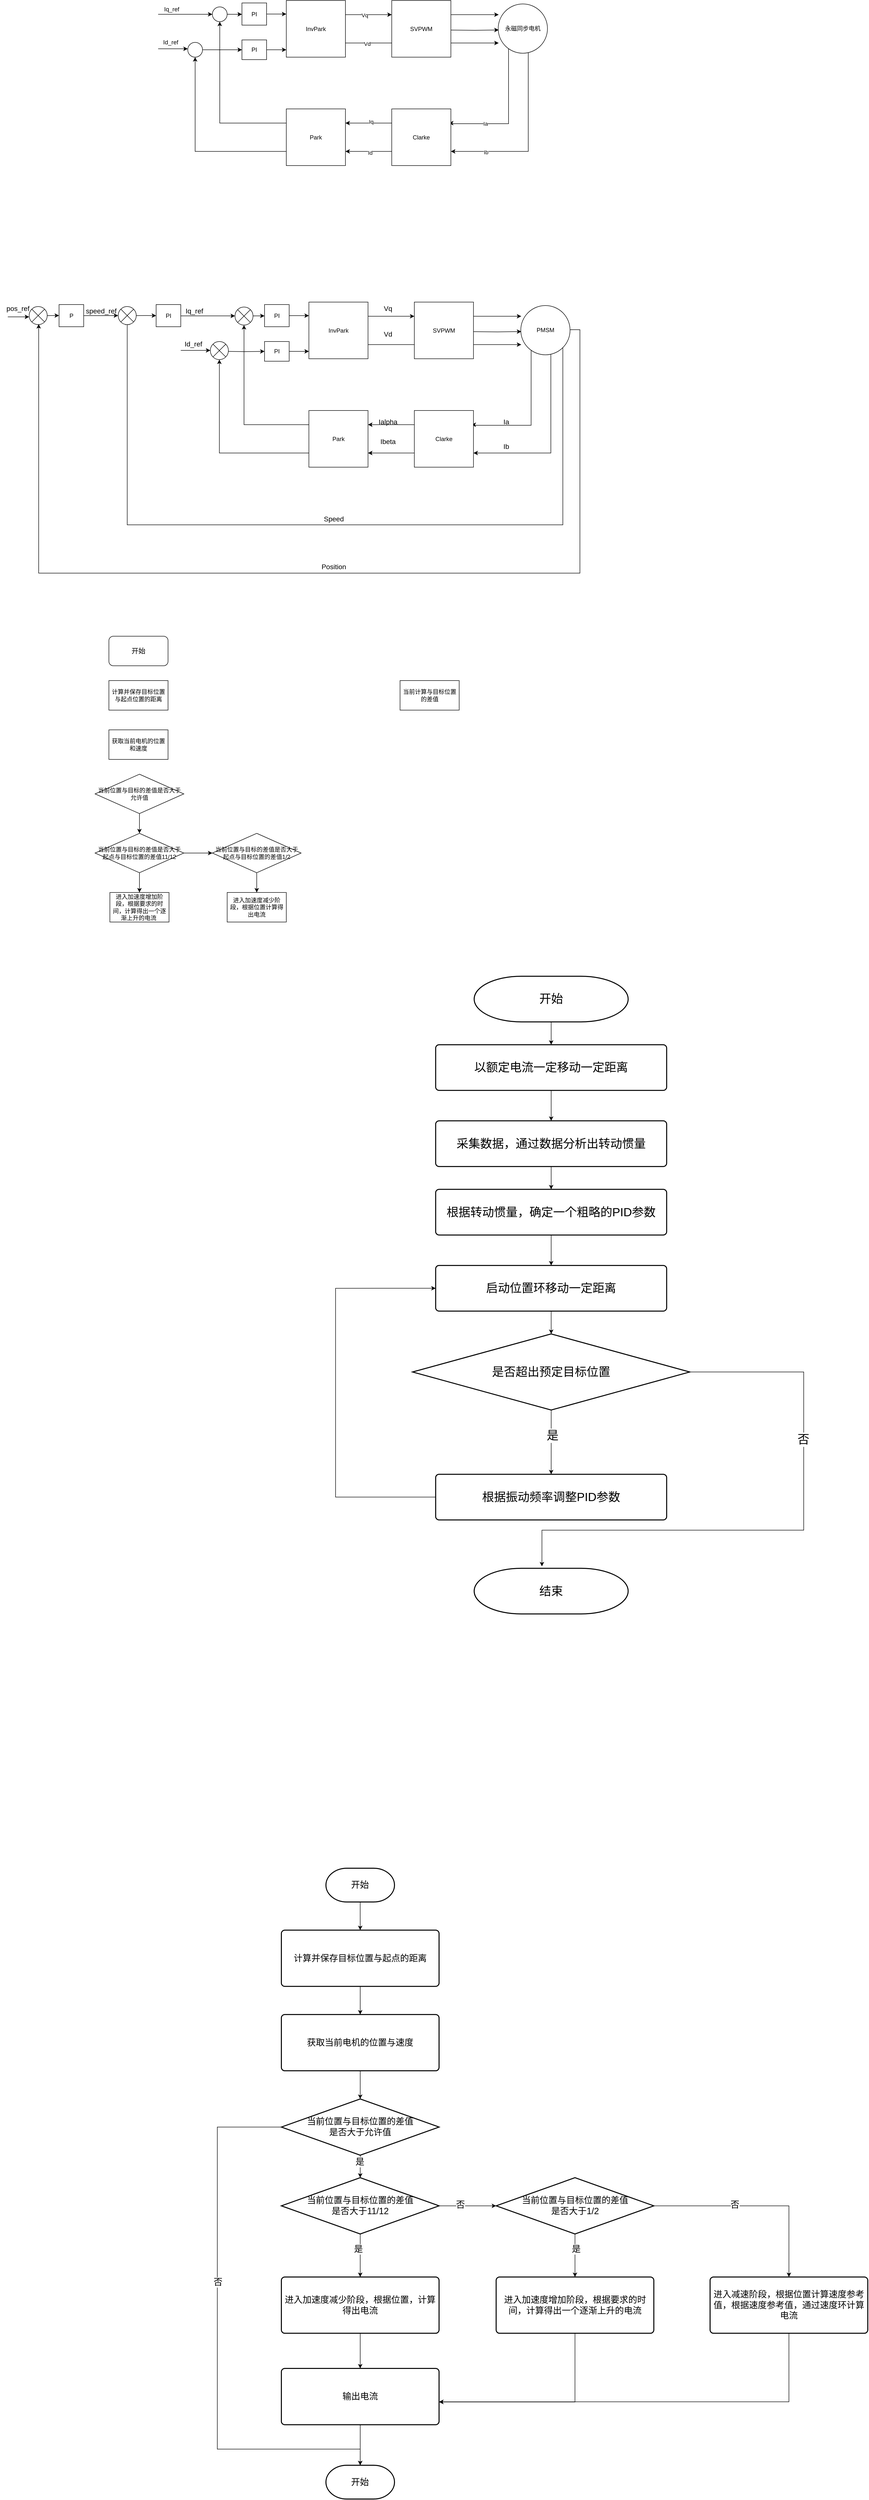 <mxfile version="24.9.1" pages="2">
  <diagram name="第 1 页" id="WdVF3u0vDcm4bt9vMd2t">
    <mxGraphModel dx="2088" dy="845" grid="1" gridSize="10" guides="1" tooltips="1" connect="1" arrows="1" fold="1" page="1" pageScale="1" pageWidth="827" pageHeight="1169" background="none" math="0" shadow="0">
      <root>
        <mxCell id="0" />
        <mxCell id="1" parent="0" />
        <mxCell id="VOfUWi2VCmEYPDbz4nwJ-22" value="" style="edgeStyle=orthogonalEdgeStyle;rounded=0;orthogonalLoop=1;jettySize=auto;html=1;" parent="1" source="VOfUWi2VCmEYPDbz4nwJ-1" target="VOfUWi2VCmEYPDbz4nwJ-5" edge="1">
          <mxGeometry relative="1" as="geometry">
            <Array as="points">
              <mxPoint x="300" y="238" />
              <mxPoint x="300" y="238" />
            </Array>
          </mxGeometry>
        </mxCell>
        <mxCell id="VOfUWi2VCmEYPDbz4nwJ-1" value="PI" style="rounded=0;whiteSpace=wrap;html=1;" parent="1" vertex="1">
          <mxGeometry x="210" y="215" width="50" height="45" as="geometry" />
        </mxCell>
        <mxCell id="VOfUWi2VCmEYPDbz4nwJ-15" style="edgeStyle=orthogonalEdgeStyle;rounded=0;orthogonalLoop=1;jettySize=auto;html=1;exitX=1;exitY=0.5;exitDx=0;exitDy=0;entryX=0;entryY=0.5;entryDx=0;entryDy=0;" parent="1" source="VOfUWi2VCmEYPDbz4nwJ-2" target="VOfUWi2VCmEYPDbz4nwJ-1" edge="1">
          <mxGeometry relative="1" as="geometry" />
        </mxCell>
        <mxCell id="VOfUWi2VCmEYPDbz4nwJ-2" value="" style="ellipse;whiteSpace=wrap;html=1;aspect=fixed;" parent="1" vertex="1">
          <mxGeometry x="150" y="223" width="30" height="30" as="geometry" />
        </mxCell>
        <mxCell id="VOfUWi2VCmEYPDbz4nwJ-23" value="" style="edgeStyle=orthogonalEdgeStyle;rounded=0;orthogonalLoop=1;jettySize=auto;html=1;" parent="1" source="VOfUWi2VCmEYPDbz4nwJ-3" target="VOfUWi2VCmEYPDbz4nwJ-5" edge="1">
          <mxGeometry relative="1" as="geometry">
            <Array as="points">
              <mxPoint x="300" y="310" />
              <mxPoint x="300" y="310" />
            </Array>
          </mxGeometry>
        </mxCell>
        <mxCell id="VOfUWi2VCmEYPDbz4nwJ-3" value="PI" style="rounded=0;whiteSpace=wrap;html=1;" parent="1" vertex="1">
          <mxGeometry x="210" y="290" width="50" height="40" as="geometry" />
        </mxCell>
        <mxCell id="VOfUWi2VCmEYPDbz4nwJ-16" style="edgeStyle=orthogonalEdgeStyle;rounded=0;orthogonalLoop=1;jettySize=auto;html=1;exitX=1;exitY=0.5;exitDx=0;exitDy=0;entryX=0;entryY=0.5;entryDx=0;entryDy=0;" parent="1" source="VOfUWi2VCmEYPDbz4nwJ-4" target="VOfUWi2VCmEYPDbz4nwJ-3" edge="1">
          <mxGeometry relative="1" as="geometry" />
        </mxCell>
        <mxCell id="VOfUWi2VCmEYPDbz4nwJ-4" value="" style="ellipse;whiteSpace=wrap;html=1;aspect=fixed;" parent="1" vertex="1">
          <mxGeometry x="100" y="295" width="30" height="30" as="geometry" />
        </mxCell>
        <mxCell id="VOfUWi2VCmEYPDbz4nwJ-25" style="edgeStyle=orthogonalEdgeStyle;rounded=0;orthogonalLoop=1;jettySize=auto;html=1;exitX=1;exitY=0.75;exitDx=0;exitDy=0;entryX=0;entryY=0.75;entryDx=0;entryDy=0;" parent="1" source="VOfUWi2VCmEYPDbz4nwJ-5" target="VOfUWi2VCmEYPDbz4nwJ-8" edge="1">
          <mxGeometry relative="1" as="geometry">
            <Array as="points">
              <mxPoint x="530" y="296" />
            </Array>
          </mxGeometry>
        </mxCell>
        <mxCell id="VOfUWi2VCmEYPDbz4nwJ-59" value="Vd" style="edgeLabel;html=1;align=center;verticalAlign=middle;resizable=0;points=[];" parent="VOfUWi2VCmEYPDbz4nwJ-25" vertex="1" connectable="0">
          <mxGeometry x="-0.302" y="-1" relative="1" as="geometry">
            <mxPoint as="offset" />
          </mxGeometry>
        </mxCell>
        <mxCell id="VOfUWi2VCmEYPDbz4nwJ-26" style="edgeStyle=orthogonalEdgeStyle;rounded=0;orthogonalLoop=1;jettySize=auto;html=1;exitX=1;exitY=0.25;exitDx=0;exitDy=0;entryX=0;entryY=0.25;entryDx=0;entryDy=0;" parent="1" source="VOfUWi2VCmEYPDbz4nwJ-5" target="VOfUWi2VCmEYPDbz4nwJ-8" edge="1">
          <mxGeometry relative="1" as="geometry">
            <Array as="points">
              <mxPoint x="500" y="239" />
              <mxPoint x="500" y="239" />
            </Array>
          </mxGeometry>
        </mxCell>
        <mxCell id="VOfUWi2VCmEYPDbz4nwJ-58" value="Vq" style="edgeLabel;html=1;align=center;verticalAlign=middle;resizable=0;points=[];" parent="VOfUWi2VCmEYPDbz4nwJ-26" vertex="1" connectable="0">
          <mxGeometry x="-0.17" y="-1" relative="1" as="geometry">
            <mxPoint as="offset" />
          </mxGeometry>
        </mxCell>
        <mxCell id="VOfUWi2VCmEYPDbz4nwJ-5" value="InvPark" style="rounded=0;whiteSpace=wrap;html=1;" parent="1" vertex="1">
          <mxGeometry x="300" y="210" width="120" height="115" as="geometry" />
        </mxCell>
        <mxCell id="VOfUWi2VCmEYPDbz4nwJ-28" style="edgeStyle=orthogonalEdgeStyle;rounded=0;orthogonalLoop=1;jettySize=auto;html=1;exitX=1;exitY=0.75;exitDx=0;exitDy=0;entryX=0;entryY=0.75;entryDx=0;entryDy=0;" parent="1" source="VOfUWi2VCmEYPDbz4nwJ-8" edge="1">
          <mxGeometry relative="1" as="geometry">
            <mxPoint x="731" y="296.25" as="targetPoint" />
          </mxGeometry>
        </mxCell>
        <mxCell id="VOfUWi2VCmEYPDbz4nwJ-29" style="edgeStyle=orthogonalEdgeStyle;rounded=0;orthogonalLoop=1;jettySize=auto;html=1;exitX=1;exitY=0.25;exitDx=0;exitDy=0;entryX=0;entryY=0.25;entryDx=0;entryDy=0;" parent="1" edge="1">
          <mxGeometry relative="1" as="geometry">
            <mxPoint x="634" y="238.75" as="sourcePoint" />
            <mxPoint x="731" y="238.75" as="targetPoint" />
          </mxGeometry>
        </mxCell>
        <mxCell id="VOfUWi2VCmEYPDbz4nwJ-8" value="SVPWM" style="rounded=0;whiteSpace=wrap;html=1;" parent="1" vertex="1">
          <mxGeometry x="514" y="210" width="120" height="115" as="geometry" />
        </mxCell>
        <mxCell id="VOfUWi2VCmEYPDbz4nwJ-30" style="edgeStyle=orthogonalEdgeStyle;rounded=0;orthogonalLoop=1;jettySize=auto;html=1;exitX=0.25;exitY=0.875;exitDx=0;exitDy=0;entryX=0.967;entryY=0.25;entryDx=0;entryDy=0;exitPerimeter=0;entryPerimeter=0;" parent="1" target="VOfUWi2VCmEYPDbz4nwJ-10" edge="1">
          <mxGeometry relative="1" as="geometry">
            <mxPoint x="751" y="300" as="sourcePoint" />
            <mxPoint x="635" y="458.75" as="targetPoint" />
            <Array as="points">
              <mxPoint x="751" y="460" />
              <mxPoint x="636" y="460" />
              <mxPoint x="636" y="459" />
            </Array>
          </mxGeometry>
        </mxCell>
        <mxCell id="VOfUWi2VCmEYPDbz4nwJ-54" value="Ia" style="edgeLabel;html=1;align=center;verticalAlign=middle;resizable=0;points=[];" parent="VOfUWi2VCmEYPDbz4nwJ-30" vertex="1" connectable="0">
          <mxGeometry x="0.471" relative="1" as="geometry">
            <mxPoint as="offset" />
          </mxGeometry>
        </mxCell>
        <mxCell id="VOfUWi2VCmEYPDbz4nwJ-31" style="edgeStyle=orthogonalEdgeStyle;rounded=0;orthogonalLoop=1;jettySize=auto;html=1;exitX=0.595;exitY=0.98;exitDx=0;exitDy=0;entryX=1;entryY=0.75;entryDx=0;entryDy=0;exitPerimeter=0;" parent="1" source="VOfUWi2VCmEYPDbz4nwJ-12" target="VOfUWi2VCmEYPDbz4nwJ-10" edge="1">
          <mxGeometry relative="1" as="geometry">
            <mxPoint x="791" y="325" as="sourcePoint" />
            <Array as="points">
              <mxPoint x="791" y="315" />
              <mxPoint x="791" y="516" />
            </Array>
          </mxGeometry>
        </mxCell>
        <mxCell id="VOfUWi2VCmEYPDbz4nwJ-55" value="Ib" style="edgeLabel;html=1;align=center;verticalAlign=middle;resizable=0;points=[];" parent="VOfUWi2VCmEYPDbz4nwJ-31" vertex="1" connectable="0">
          <mxGeometry x="0.61" y="1" relative="1" as="geometry">
            <mxPoint as="offset" />
          </mxGeometry>
        </mxCell>
        <mxCell id="VOfUWi2VCmEYPDbz4nwJ-36" style="edgeStyle=orthogonalEdgeStyle;rounded=0;orthogonalLoop=1;jettySize=auto;html=1;exitX=0;exitY=0.25;exitDx=0;exitDy=0;entryX=1;entryY=0.25;entryDx=0;entryDy=0;" parent="1" source="VOfUWi2VCmEYPDbz4nwJ-10" target="VOfUWi2VCmEYPDbz4nwJ-11" edge="1">
          <mxGeometry relative="1" as="geometry" />
        </mxCell>
        <mxCell id="VOfUWi2VCmEYPDbz4nwJ-56" value="Iq" style="edgeLabel;html=1;align=center;verticalAlign=middle;resizable=0;points=[];" parent="VOfUWi2VCmEYPDbz4nwJ-36" vertex="1" connectable="0">
          <mxGeometry x="-0.106" y="-3" relative="1" as="geometry">
            <mxPoint as="offset" />
          </mxGeometry>
        </mxCell>
        <mxCell id="VOfUWi2VCmEYPDbz4nwJ-37" style="edgeStyle=orthogonalEdgeStyle;rounded=0;orthogonalLoop=1;jettySize=auto;html=1;exitX=0;exitY=0.75;exitDx=0;exitDy=0;entryX=1;entryY=0.75;entryDx=0;entryDy=0;" parent="1" source="VOfUWi2VCmEYPDbz4nwJ-10" target="VOfUWi2VCmEYPDbz4nwJ-11" edge="1">
          <mxGeometry relative="1" as="geometry" />
        </mxCell>
        <mxCell id="VOfUWi2VCmEYPDbz4nwJ-57" value="Id" style="edgeLabel;html=1;align=center;verticalAlign=middle;resizable=0;points=[];" parent="VOfUWi2VCmEYPDbz4nwJ-37" vertex="1" connectable="0">
          <mxGeometry x="-0.064" y="2" relative="1" as="geometry">
            <mxPoint as="offset" />
          </mxGeometry>
        </mxCell>
        <mxCell id="VOfUWi2VCmEYPDbz4nwJ-10" value="Clarke" style="rounded=0;whiteSpace=wrap;html=1;" parent="1" vertex="1">
          <mxGeometry x="514" y="430" width="120" height="115" as="geometry" />
        </mxCell>
        <mxCell id="VOfUWi2VCmEYPDbz4nwJ-38" style="edgeStyle=orthogonalEdgeStyle;rounded=0;orthogonalLoop=1;jettySize=auto;html=1;exitX=0;exitY=0.25;exitDx=0;exitDy=0;entryX=0.5;entryY=1;entryDx=0;entryDy=0;" parent="1" source="VOfUWi2VCmEYPDbz4nwJ-11" target="VOfUWi2VCmEYPDbz4nwJ-2" edge="1">
          <mxGeometry relative="1" as="geometry" />
        </mxCell>
        <mxCell id="VOfUWi2VCmEYPDbz4nwJ-39" style="edgeStyle=orthogonalEdgeStyle;rounded=0;orthogonalLoop=1;jettySize=auto;html=1;exitX=0;exitY=0.75;exitDx=0;exitDy=0;entryX=0.5;entryY=1;entryDx=0;entryDy=0;" parent="1" source="VOfUWi2VCmEYPDbz4nwJ-11" target="VOfUWi2VCmEYPDbz4nwJ-4" edge="1">
          <mxGeometry relative="1" as="geometry" />
        </mxCell>
        <mxCell id="VOfUWi2VCmEYPDbz4nwJ-11" value="Park" style="rounded=0;whiteSpace=wrap;html=1;" parent="1" vertex="1">
          <mxGeometry x="300" y="430" width="120" height="115" as="geometry" />
        </mxCell>
        <mxCell id="VOfUWi2VCmEYPDbz4nwJ-12" value="永磁同步电机" style="ellipse;whiteSpace=wrap;html=1;aspect=fixed;" parent="1" vertex="1">
          <mxGeometry x="730" y="217" width="100" height="100" as="geometry" />
        </mxCell>
        <mxCell id="VOfUWi2VCmEYPDbz4nwJ-43" value="" style="endArrow=classic;html=1;rounded=0;entryX=0;entryY=0.5;entryDx=0;entryDy=0;" parent="1" target="VOfUWi2VCmEYPDbz4nwJ-2" edge="1">
          <mxGeometry width="50" height="50" relative="1" as="geometry">
            <mxPoint x="40" y="238" as="sourcePoint" />
            <mxPoint x="120" y="240" as="targetPoint" />
          </mxGeometry>
        </mxCell>
        <mxCell id="VOfUWi2VCmEYPDbz4nwJ-47" value="" style="endArrow=classic;html=1;rounded=0;entryX=0;entryY=0.5;entryDx=0;entryDy=0;" parent="1" edge="1">
          <mxGeometry width="50" height="50" relative="1" as="geometry">
            <mxPoint x="40" y="308" as="sourcePoint" />
            <mxPoint x="100" y="308" as="targetPoint" />
          </mxGeometry>
        </mxCell>
        <mxCell id="VOfUWi2VCmEYPDbz4nwJ-48" value="Iq_ref" style="text;html=1;align=center;verticalAlign=middle;resizable=0;points=[];autosize=1;strokeColor=none;fillColor=none;" parent="1" vertex="1">
          <mxGeometry x="42" y="213" width="50" height="30" as="geometry" />
        </mxCell>
        <mxCell id="VOfUWi2VCmEYPDbz4nwJ-53" value="Id_ref" style="text;html=1;align=center;verticalAlign=middle;resizable=0;points=[];autosize=1;strokeColor=none;fillColor=none;" parent="1" vertex="1">
          <mxGeometry x="40" y="280" width="50" height="30" as="geometry" />
        </mxCell>
        <mxCell id="VOfUWi2VCmEYPDbz4nwJ-61" style="edgeStyle=orthogonalEdgeStyle;rounded=0;orthogonalLoop=1;jettySize=auto;html=1;exitX=1;exitY=0.25;exitDx=0;exitDy=0;entryX=0;entryY=0.25;entryDx=0;entryDy=0;" parent="1" edge="1">
          <mxGeometry relative="1" as="geometry">
            <mxPoint x="634" y="270" as="sourcePoint" />
            <mxPoint x="731" y="269.75" as="targetPoint" />
          </mxGeometry>
        </mxCell>
        <mxCell id="VOfUWi2VCmEYPDbz4nwJ-96" value="" style="edgeStyle=orthogonalEdgeStyle;rounded=0;orthogonalLoop=1;jettySize=auto;html=1;" parent="1" source="VOfUWi2VCmEYPDbz4nwJ-97" target="VOfUWi2VCmEYPDbz4nwJ-108" edge="1">
          <mxGeometry relative="1" as="geometry">
            <Array as="points">
              <mxPoint x="345.84" y="850" />
              <mxPoint x="345.84" y="850" />
            </Array>
          </mxGeometry>
        </mxCell>
        <mxCell id="VOfUWi2VCmEYPDbz4nwJ-97" value="PI" style="rounded=0;whiteSpace=wrap;html=1;" parent="1" vertex="1">
          <mxGeometry x="255.84" y="827" width="50" height="45" as="geometry" />
        </mxCell>
        <mxCell id="VOfUWi2VCmEYPDbz4nwJ-98" style="edgeStyle=orthogonalEdgeStyle;rounded=0;orthogonalLoop=1;jettySize=auto;html=1;exitX=1;exitY=0.5;exitDx=0;exitDy=0;entryX=0;entryY=0.5;entryDx=0;entryDy=0;" parent="1" target="VOfUWi2VCmEYPDbz4nwJ-97" edge="1">
          <mxGeometry relative="1" as="geometry">
            <mxPoint x="225.84" y="850" as="sourcePoint" />
          </mxGeometry>
        </mxCell>
        <mxCell id="VOfUWi2VCmEYPDbz4nwJ-100" value="" style="edgeStyle=orthogonalEdgeStyle;rounded=0;orthogonalLoop=1;jettySize=auto;html=1;" parent="1" source="VOfUWi2VCmEYPDbz4nwJ-101" target="VOfUWi2VCmEYPDbz4nwJ-108" edge="1">
          <mxGeometry relative="1" as="geometry">
            <Array as="points">
              <mxPoint x="345.84" y="922" />
              <mxPoint x="345.84" y="922" />
            </Array>
          </mxGeometry>
        </mxCell>
        <mxCell id="VOfUWi2VCmEYPDbz4nwJ-101" value="PI" style="rounded=0;whiteSpace=wrap;html=1;" parent="1" vertex="1">
          <mxGeometry x="255.84" y="902" width="50" height="40" as="geometry" />
        </mxCell>
        <mxCell id="VOfUWi2VCmEYPDbz4nwJ-102" style="edgeStyle=orthogonalEdgeStyle;rounded=0;orthogonalLoop=1;jettySize=auto;html=1;exitX=1;exitY=0.5;exitDx=0;exitDy=0;entryX=0;entryY=0.5;entryDx=0;entryDy=0;" parent="1" target="VOfUWi2VCmEYPDbz4nwJ-101" edge="1">
          <mxGeometry relative="1" as="geometry">
            <mxPoint x="175.84" y="922" as="sourcePoint" />
          </mxGeometry>
        </mxCell>
        <mxCell id="VOfUWi2VCmEYPDbz4nwJ-104" style="edgeStyle=orthogonalEdgeStyle;rounded=0;orthogonalLoop=1;jettySize=auto;html=1;exitX=1;exitY=0.75;exitDx=0;exitDy=0;entryX=0;entryY=0.75;entryDx=0;entryDy=0;" parent="1" source="VOfUWi2VCmEYPDbz4nwJ-108" target="VOfUWi2VCmEYPDbz4nwJ-111" edge="1">
          <mxGeometry relative="1" as="geometry">
            <Array as="points">
              <mxPoint x="575.84" y="908" />
            </Array>
          </mxGeometry>
        </mxCell>
        <mxCell id="VOfUWi2VCmEYPDbz4nwJ-106" style="edgeStyle=orthogonalEdgeStyle;rounded=0;orthogonalLoop=1;jettySize=auto;html=1;exitX=1;exitY=0.25;exitDx=0;exitDy=0;entryX=0;entryY=0.25;entryDx=0;entryDy=0;" parent="1" source="VOfUWi2VCmEYPDbz4nwJ-108" target="VOfUWi2VCmEYPDbz4nwJ-111" edge="1">
          <mxGeometry relative="1" as="geometry">
            <Array as="points">
              <mxPoint x="545.84" y="851" />
              <mxPoint x="545.84" y="851" />
            </Array>
          </mxGeometry>
        </mxCell>
        <mxCell id="VOfUWi2VCmEYPDbz4nwJ-108" value="InvPark" style="rounded=0;whiteSpace=wrap;html=1;" parent="1" vertex="1">
          <mxGeometry x="345.84" y="822" width="120" height="115" as="geometry" />
        </mxCell>
        <mxCell id="VOfUWi2VCmEYPDbz4nwJ-109" style="edgeStyle=orthogonalEdgeStyle;rounded=0;orthogonalLoop=1;jettySize=auto;html=1;exitX=1;exitY=0.75;exitDx=0;exitDy=0;entryX=0;entryY=0.75;entryDx=0;entryDy=0;" parent="1" source="VOfUWi2VCmEYPDbz4nwJ-111" edge="1">
          <mxGeometry relative="1" as="geometry">
            <mxPoint x="776.84" y="908.25" as="targetPoint" />
          </mxGeometry>
        </mxCell>
        <mxCell id="VOfUWi2VCmEYPDbz4nwJ-110" style="edgeStyle=orthogonalEdgeStyle;rounded=0;orthogonalLoop=1;jettySize=auto;html=1;exitX=1;exitY=0.25;exitDx=0;exitDy=0;entryX=0;entryY=0.25;entryDx=0;entryDy=0;" parent="1" edge="1">
          <mxGeometry relative="1" as="geometry">
            <mxPoint x="679.84" y="850.75" as="sourcePoint" />
            <mxPoint x="776.84" y="850.75" as="targetPoint" />
          </mxGeometry>
        </mxCell>
        <mxCell id="VOfUWi2VCmEYPDbz4nwJ-111" value="SVPWM" style="rounded=0;whiteSpace=wrap;html=1;" parent="1" vertex="1">
          <mxGeometry x="559.84" y="822" width="120" height="115" as="geometry" />
        </mxCell>
        <mxCell id="VOfUWi2VCmEYPDbz4nwJ-112" style="edgeStyle=orthogonalEdgeStyle;rounded=0;orthogonalLoop=1;jettySize=auto;html=1;exitX=0.25;exitY=0.875;exitDx=0;exitDy=0;entryX=0.967;entryY=0.25;entryDx=0;entryDy=0;exitPerimeter=0;entryPerimeter=0;" parent="1" target="VOfUWi2VCmEYPDbz4nwJ-120" edge="1">
          <mxGeometry relative="1" as="geometry">
            <mxPoint x="796.84" y="912" as="sourcePoint" />
            <mxPoint x="680.84" y="1070.75" as="targetPoint" />
            <Array as="points">
              <mxPoint x="796.84" y="1072" />
              <mxPoint x="681.84" y="1072" />
              <mxPoint x="681.84" y="1071" />
            </Array>
          </mxGeometry>
        </mxCell>
        <mxCell id="VOfUWi2VCmEYPDbz4nwJ-114" style="edgeStyle=orthogonalEdgeStyle;rounded=0;orthogonalLoop=1;jettySize=auto;html=1;exitX=0.595;exitY=0.98;exitDx=0;exitDy=0;entryX=1;entryY=0.75;entryDx=0;entryDy=0;exitPerimeter=0;" parent="1" source="VOfUWi2VCmEYPDbz4nwJ-124" target="VOfUWi2VCmEYPDbz4nwJ-120" edge="1">
          <mxGeometry relative="1" as="geometry">
            <mxPoint x="836.84" y="937" as="sourcePoint" />
            <Array as="points">
              <mxPoint x="836.84" y="927" />
              <mxPoint x="836.84" y="1128" />
            </Array>
          </mxGeometry>
        </mxCell>
        <mxCell id="VOfUWi2VCmEYPDbz4nwJ-116" style="edgeStyle=orthogonalEdgeStyle;rounded=0;orthogonalLoop=1;jettySize=auto;html=1;exitX=0;exitY=0.25;exitDx=0;exitDy=0;entryX=1;entryY=0.25;entryDx=0;entryDy=0;" parent="1" source="VOfUWi2VCmEYPDbz4nwJ-120" target="VOfUWi2VCmEYPDbz4nwJ-123" edge="1">
          <mxGeometry relative="1" as="geometry" />
        </mxCell>
        <mxCell id="VOfUWi2VCmEYPDbz4nwJ-118" style="edgeStyle=orthogonalEdgeStyle;rounded=0;orthogonalLoop=1;jettySize=auto;html=1;exitX=0;exitY=0.75;exitDx=0;exitDy=0;entryX=1;entryY=0.75;entryDx=0;entryDy=0;" parent="1" source="VOfUWi2VCmEYPDbz4nwJ-120" target="VOfUWi2VCmEYPDbz4nwJ-123" edge="1">
          <mxGeometry relative="1" as="geometry" />
        </mxCell>
        <mxCell id="VOfUWi2VCmEYPDbz4nwJ-120" value="Clarke" style="rounded=0;whiteSpace=wrap;html=1;" parent="1" vertex="1">
          <mxGeometry x="559.84" y="1042" width="120" height="115" as="geometry" />
        </mxCell>
        <mxCell id="VOfUWi2VCmEYPDbz4nwJ-121" style="edgeStyle=orthogonalEdgeStyle;rounded=0;orthogonalLoop=1;jettySize=auto;html=1;exitX=0;exitY=0.25;exitDx=0;exitDy=0;entryX=0.5;entryY=1;entryDx=0;entryDy=0;" parent="1" source="VOfUWi2VCmEYPDbz4nwJ-123" target="VOfUWi2VCmEYPDbz4nwJ-141" edge="1">
          <mxGeometry relative="1" as="geometry">
            <mxPoint x="215.84" y="872" as="targetPoint" />
          </mxGeometry>
        </mxCell>
        <mxCell id="VOfUWi2VCmEYPDbz4nwJ-122" style="edgeStyle=orthogonalEdgeStyle;rounded=0;orthogonalLoop=1;jettySize=auto;html=1;exitX=0;exitY=0.75;exitDx=0;exitDy=0;entryX=0.5;entryY=1;entryDx=0;entryDy=0;" parent="1" source="VOfUWi2VCmEYPDbz4nwJ-123" target="VOfUWi2VCmEYPDbz4nwJ-133" edge="1">
          <mxGeometry relative="1" as="geometry">
            <mxPoint x="160.84" y="937" as="targetPoint" />
          </mxGeometry>
        </mxCell>
        <mxCell id="VOfUWi2VCmEYPDbz4nwJ-123" value="Park" style="rounded=0;whiteSpace=wrap;html=1;" parent="1" vertex="1">
          <mxGeometry x="345.84" y="1042" width="120" height="115" as="geometry" />
        </mxCell>
        <mxCell id="VOfUWi2VCmEYPDbz4nwJ-184" style="edgeStyle=orthogonalEdgeStyle;rounded=0;orthogonalLoop=1;jettySize=auto;html=1;exitX=1;exitY=1;exitDx=0;exitDy=0;entryX=0.5;entryY=1;entryDx=0;entryDy=0;" parent="1" edge="1">
          <mxGeometry relative="1" as="geometry">
            <mxPoint x="861.195" y="906.355" as="sourcePoint" />
            <mxPoint x="-22.825" y="859.67" as="targetPoint" />
            <Array as="points">
              <mxPoint x="860.84" y="1274" />
              <mxPoint x="-23.16" y="1274" />
            </Array>
          </mxGeometry>
        </mxCell>
        <mxCell id="VOfUWi2VCmEYPDbz4nwJ-186" style="edgeStyle=orthogonalEdgeStyle;rounded=0;orthogonalLoop=1;jettySize=auto;html=1;exitX=1;exitY=0.5;exitDx=0;exitDy=0;entryX=0.5;entryY=1;entryDx=0;entryDy=0;" parent="1" edge="1">
          <mxGeometry relative="1" as="geometry">
            <mxPoint x="875.84" y="878" as="sourcePoint" />
            <mxPoint x="-202.495" y="866.67" as="targetPoint" />
            <Array as="points">
              <mxPoint x="895.84" y="878" />
              <mxPoint x="895.84" y="1372" />
              <mxPoint x="-202.16" y="1372" />
            </Array>
          </mxGeometry>
        </mxCell>
        <mxCell id="VOfUWi2VCmEYPDbz4nwJ-124" value="PMSM" style="ellipse;whiteSpace=wrap;html=1;aspect=fixed;" parent="1" vertex="1">
          <mxGeometry x="775.84" y="829" width="100" height="100" as="geometry" />
        </mxCell>
        <mxCell id="VOfUWi2VCmEYPDbz4nwJ-125" value="" style="endArrow=classic;html=1;rounded=0;entryX=0;entryY=0.5;entryDx=0;entryDy=0;" parent="1" edge="1">
          <mxGeometry width="50" height="50" relative="1" as="geometry">
            <mxPoint x="85.84" y="850" as="sourcePoint" />
            <mxPoint x="195.84" y="850" as="targetPoint" />
          </mxGeometry>
        </mxCell>
        <mxCell id="VOfUWi2VCmEYPDbz4nwJ-126" value="" style="endArrow=classic;html=1;rounded=0;entryX=0;entryY=0.5;entryDx=0;entryDy=0;" parent="1" edge="1">
          <mxGeometry width="50" height="50" relative="1" as="geometry">
            <mxPoint x="85.84" y="920" as="sourcePoint" />
            <mxPoint x="145.84" y="920" as="targetPoint" />
          </mxGeometry>
        </mxCell>
        <mxCell id="VOfUWi2VCmEYPDbz4nwJ-127" value="&lt;font style=&quot;font-size: 14px;&quot;&gt;Iq_ref&lt;/font&gt;" style="text;html=1;align=center;verticalAlign=middle;resizable=0;points=[];autosize=1;strokeColor=none;fillColor=none;" parent="1" vertex="1">
          <mxGeometry x="82.84" y="825" width="60" height="30" as="geometry" />
        </mxCell>
        <mxCell id="VOfUWi2VCmEYPDbz4nwJ-128" value="&lt;font style=&quot;font-size: 14px;&quot;&gt;Id_ref&lt;/font&gt;" style="text;html=1;align=center;verticalAlign=middle;resizable=0;points=[];autosize=1;strokeColor=none;fillColor=none;" parent="1" vertex="1">
          <mxGeometry x="80.84" y="892" width="60" height="30" as="geometry" />
        </mxCell>
        <mxCell id="VOfUWi2VCmEYPDbz4nwJ-129" style="edgeStyle=orthogonalEdgeStyle;rounded=0;orthogonalLoop=1;jettySize=auto;html=1;exitX=1;exitY=0.25;exitDx=0;exitDy=0;entryX=0;entryY=0.25;entryDx=0;entryDy=0;" parent="1" edge="1">
          <mxGeometry relative="1" as="geometry">
            <mxPoint x="679.84" y="882" as="sourcePoint" />
            <mxPoint x="776.84" y="881.75" as="targetPoint" />
          </mxGeometry>
        </mxCell>
        <mxCell id="VOfUWi2VCmEYPDbz4nwJ-137" value="" style="group" parent="1" vertex="1" connectable="0">
          <mxGeometry x="145.84" y="912" width="40" height="40" as="geometry" />
        </mxCell>
        <mxCell id="VOfUWi2VCmEYPDbz4nwJ-133" value="" style="ellipse;whiteSpace=wrap;html=1;aspect=fixed;" parent="VOfUWi2VCmEYPDbz4nwJ-137" vertex="1">
          <mxGeometry y="-10" width="36.67" height="36.67" as="geometry" />
        </mxCell>
        <mxCell id="VOfUWi2VCmEYPDbz4nwJ-134" value="" style="endArrow=none;html=1;rounded=0;entryX=1;entryY=0;entryDx=0;entryDy=0;exitX=0;exitY=1;exitDx=0;exitDy=0;" parent="VOfUWi2VCmEYPDbz4nwJ-137" source="VOfUWi2VCmEYPDbz4nwJ-133" target="VOfUWi2VCmEYPDbz4nwJ-133" edge="1">
          <mxGeometry width="50" height="50" relative="1" as="geometry">
            <mxPoint x="-5" y="45" as="sourcePoint" />
            <mxPoint x="20" y="20" as="targetPoint" />
          </mxGeometry>
        </mxCell>
        <mxCell id="VOfUWi2VCmEYPDbz4nwJ-136" value="" style="endArrow=none;html=1;rounded=0;exitX=1;exitY=1;exitDx=0;exitDy=0;entryX=0;entryY=0;entryDx=0;entryDy=0;" parent="VOfUWi2VCmEYPDbz4nwJ-137" source="VOfUWi2VCmEYPDbz4nwJ-133" target="VOfUWi2VCmEYPDbz4nwJ-133" edge="1">
          <mxGeometry width="50" height="50" relative="1" as="geometry">
            <mxPoint x="-5" y="45" as="sourcePoint" />
            <mxPoint x="5" y="10" as="targetPoint" />
          </mxGeometry>
        </mxCell>
        <mxCell id="VOfUWi2VCmEYPDbz4nwJ-140" value="" style="group" parent="1" vertex="1" connectable="0">
          <mxGeometry x="195.84" y="842" width="40" height="40" as="geometry" />
        </mxCell>
        <mxCell id="VOfUWi2VCmEYPDbz4nwJ-141" value="" style="ellipse;whiteSpace=wrap;html=1;aspect=fixed;" parent="VOfUWi2VCmEYPDbz4nwJ-140" vertex="1">
          <mxGeometry y="-10" width="36.67" height="36.67" as="geometry" />
        </mxCell>
        <mxCell id="VOfUWi2VCmEYPDbz4nwJ-142" value="" style="endArrow=none;html=1;rounded=0;entryX=1;entryY=0;entryDx=0;entryDy=0;exitX=0;exitY=1;exitDx=0;exitDy=0;" parent="VOfUWi2VCmEYPDbz4nwJ-140" source="VOfUWi2VCmEYPDbz4nwJ-141" target="VOfUWi2VCmEYPDbz4nwJ-141" edge="1">
          <mxGeometry width="50" height="50" relative="1" as="geometry">
            <mxPoint x="-5" y="45" as="sourcePoint" />
            <mxPoint x="20" y="20" as="targetPoint" />
          </mxGeometry>
        </mxCell>
        <mxCell id="VOfUWi2VCmEYPDbz4nwJ-143" value="" style="endArrow=none;html=1;rounded=0;exitX=1;exitY=1;exitDx=0;exitDy=0;entryX=0;entryY=0;entryDx=0;entryDy=0;" parent="VOfUWi2VCmEYPDbz4nwJ-140" source="VOfUWi2VCmEYPDbz4nwJ-141" target="VOfUWi2VCmEYPDbz4nwJ-141" edge="1">
          <mxGeometry width="50" height="50" relative="1" as="geometry">
            <mxPoint x="-5" y="45" as="sourcePoint" />
            <mxPoint x="5" y="10" as="targetPoint" />
          </mxGeometry>
        </mxCell>
        <mxCell id="VOfUWi2VCmEYPDbz4nwJ-145" value="PI" style="rounded=0;whiteSpace=wrap;html=1;" parent="1" vertex="1">
          <mxGeometry x="35.84" y="827" width="50" height="45" as="geometry" />
        </mxCell>
        <mxCell id="VOfUWi2VCmEYPDbz4nwJ-161" style="edgeStyle=orthogonalEdgeStyle;rounded=0;orthogonalLoop=1;jettySize=auto;html=1;exitX=1;exitY=0.5;exitDx=0;exitDy=0;entryX=0;entryY=0.5;entryDx=0;entryDy=0;" parent="1" source="VOfUWi2VCmEYPDbz4nwJ-153" target="VOfUWi2VCmEYPDbz4nwJ-145" edge="1">
          <mxGeometry relative="1" as="geometry" />
        </mxCell>
        <mxCell id="VOfUWi2VCmEYPDbz4nwJ-153" value="" style="ellipse;whiteSpace=wrap;html=1;aspect=fixed;" parent="1" vertex="1">
          <mxGeometry x="-41.16" y="831" width="36.67" height="36.67" as="geometry" />
        </mxCell>
        <mxCell id="VOfUWi2VCmEYPDbz4nwJ-154" value="" style="endArrow=none;html=1;rounded=0;entryX=1;entryY=0;entryDx=0;entryDy=0;exitX=0;exitY=1;exitDx=0;exitDy=0;" parent="1" source="VOfUWi2VCmEYPDbz4nwJ-153" target="VOfUWi2VCmEYPDbz4nwJ-153" edge="1">
          <mxGeometry width="50" height="50" relative="1" as="geometry">
            <mxPoint x="170.84" y="987" as="sourcePoint" />
            <mxPoint x="195.84" y="962" as="targetPoint" />
          </mxGeometry>
        </mxCell>
        <mxCell id="VOfUWi2VCmEYPDbz4nwJ-155" value="" style="endArrow=none;html=1;rounded=0;exitX=1;exitY=1;exitDx=0;exitDy=0;entryX=0;entryY=0;entryDx=0;entryDy=0;" parent="1" source="VOfUWi2VCmEYPDbz4nwJ-153" target="VOfUWi2VCmEYPDbz4nwJ-153" edge="1">
          <mxGeometry width="50" height="50" relative="1" as="geometry">
            <mxPoint x="170.84" y="987" as="sourcePoint" />
            <mxPoint x="180.84" y="952" as="targetPoint" />
          </mxGeometry>
        </mxCell>
        <mxCell id="VOfUWi2VCmEYPDbz4nwJ-167" style="edgeStyle=orthogonalEdgeStyle;rounded=0;orthogonalLoop=1;jettySize=auto;html=1;exitX=1;exitY=0.5;exitDx=0;exitDy=0;entryX=0;entryY=0.5;entryDx=0;entryDy=0;" parent="1" source="VOfUWi2VCmEYPDbz4nwJ-156" target="VOfUWi2VCmEYPDbz4nwJ-163" edge="1">
          <mxGeometry relative="1" as="geometry" />
        </mxCell>
        <mxCell id="VOfUWi2VCmEYPDbz4nwJ-156" value="" style="ellipse;whiteSpace=wrap;html=1;aspect=fixed;" parent="1" vertex="1">
          <mxGeometry x="-221.83" y="831" width="36.67" height="36.67" as="geometry" />
        </mxCell>
        <mxCell id="VOfUWi2VCmEYPDbz4nwJ-157" value="" style="endArrow=none;html=1;rounded=0;entryX=1;entryY=0;entryDx=0;entryDy=0;exitX=0;exitY=1;exitDx=0;exitDy=0;" parent="1" source="VOfUWi2VCmEYPDbz4nwJ-156" target="VOfUWi2VCmEYPDbz4nwJ-156" edge="1">
          <mxGeometry width="50" height="50" relative="1" as="geometry">
            <mxPoint x="-210.16" y="1146" as="sourcePoint" />
            <mxPoint x="-185.16" y="1121" as="targetPoint" />
          </mxGeometry>
        </mxCell>
        <mxCell id="VOfUWi2VCmEYPDbz4nwJ-158" value="" style="endArrow=none;html=1;rounded=0;exitX=1;exitY=1;exitDx=0;exitDy=0;entryX=0;entryY=0;entryDx=0;entryDy=0;" parent="1" source="VOfUWi2VCmEYPDbz4nwJ-156" target="VOfUWi2VCmEYPDbz4nwJ-156" edge="1">
          <mxGeometry width="50" height="50" relative="1" as="geometry">
            <mxPoint x="-210.16" y="1146" as="sourcePoint" />
            <mxPoint x="-200.16" y="1111" as="targetPoint" />
          </mxGeometry>
        </mxCell>
        <mxCell id="VOfUWi2VCmEYPDbz4nwJ-168" style="edgeStyle=orthogonalEdgeStyle;rounded=0;orthogonalLoop=1;jettySize=auto;html=1;exitX=1;exitY=0.5;exitDx=0;exitDy=0;entryX=0;entryY=0.5;entryDx=0;entryDy=0;" parent="1" source="VOfUWi2VCmEYPDbz4nwJ-163" target="VOfUWi2VCmEYPDbz4nwJ-153" edge="1">
          <mxGeometry relative="1" as="geometry" />
        </mxCell>
        <mxCell id="VOfUWi2VCmEYPDbz4nwJ-163" value="P" style="rounded=0;whiteSpace=wrap;html=1;" parent="1" vertex="1">
          <mxGeometry x="-161.16" y="827" width="50" height="45" as="geometry" />
        </mxCell>
        <mxCell id="VOfUWi2VCmEYPDbz4nwJ-170" value="" style="endArrow=classic;html=1;rounded=0;" parent="1" edge="1">
          <mxGeometry width="50" height="50" relative="1" as="geometry">
            <mxPoint x="-265.16" y="852" as="sourcePoint" />
            <mxPoint x="-221.83" y="852" as="targetPoint" />
          </mxGeometry>
        </mxCell>
        <mxCell id="VOfUWi2VCmEYPDbz4nwJ-173" value="&lt;font style=&quot;font-size: 14px;&quot;&gt;pos_ref&lt;/font&gt;" style="text;html=1;align=center;verticalAlign=middle;resizable=0;points=[];autosize=1;strokeColor=none;fillColor=none;" parent="1" vertex="1">
          <mxGeometry x="-280.16" y="820" width="70" height="30" as="geometry" />
        </mxCell>
        <mxCell id="VOfUWi2VCmEYPDbz4nwJ-175" value="&lt;font style=&quot;font-size: 14px;&quot;&gt;Vq&lt;/font&gt;" style="text;html=1;align=center;verticalAlign=middle;resizable=0;points=[];autosize=1;strokeColor=none;fillColor=none;" parent="1" vertex="1">
          <mxGeometry x="485.84" y="820" width="40" height="30" as="geometry" />
        </mxCell>
        <mxCell id="VOfUWi2VCmEYPDbz4nwJ-176" value="&lt;font style=&quot;font-size: 14px;&quot;&gt;Vd&lt;/font&gt;" style="text;html=1;align=center;verticalAlign=middle;resizable=0;points=[];autosize=1;strokeColor=none;fillColor=none;" parent="1" vertex="1">
          <mxGeometry x="485.84" y="872" width="40" height="30" as="geometry" />
        </mxCell>
        <mxCell id="VOfUWi2VCmEYPDbz4nwJ-178" value="&lt;font style=&quot;font-size: 14px;&quot;&gt;Ia&lt;/font&gt;" style="text;html=1;align=center;verticalAlign=middle;resizable=0;points=[];autosize=1;strokeColor=none;fillColor=none;" parent="1" vertex="1">
          <mxGeometry x="725.84" y="1050" width="40" height="30" as="geometry" />
        </mxCell>
        <mxCell id="VOfUWi2VCmEYPDbz4nwJ-179" value="&lt;font style=&quot;font-size: 14px;&quot;&gt;Ib&lt;/font&gt;" style="text;html=1;align=center;verticalAlign=middle;resizable=0;points=[];autosize=1;strokeColor=none;fillColor=none;" parent="1" vertex="1">
          <mxGeometry x="725.84" y="1100" width="40" height="30" as="geometry" />
        </mxCell>
        <mxCell id="VOfUWi2VCmEYPDbz4nwJ-180" value="&lt;font style=&quot;font-size: 14px;&quot;&gt;Ialpha&lt;/font&gt;" style="text;html=1;align=center;verticalAlign=middle;resizable=0;points=[];autosize=1;strokeColor=none;fillColor=none;" parent="1" vertex="1">
          <mxGeometry x="475.84" y="1050" width="60" height="30" as="geometry" />
        </mxCell>
        <mxCell id="VOfUWi2VCmEYPDbz4nwJ-182" value="&lt;font style=&quot;font-size: 14px;&quot;&gt;Ibeta&lt;/font&gt;" style="text;html=1;align=center;verticalAlign=middle;resizable=0;points=[];autosize=1;strokeColor=none;fillColor=none;" parent="1" vertex="1">
          <mxGeometry x="480.84" y="1090" width="50" height="30" as="geometry" />
        </mxCell>
        <mxCell id="VOfUWi2VCmEYPDbz4nwJ-185" value="&lt;font style=&quot;font-size: 14px;&quot;&gt;Speed&lt;/font&gt;" style="text;html=1;align=center;verticalAlign=middle;resizable=0;points=[];autosize=1;strokeColor=none;fillColor=none;" parent="1" vertex="1">
          <mxGeometry x="365.84" y="1247" width="60" height="30" as="geometry" />
        </mxCell>
        <mxCell id="VOfUWi2VCmEYPDbz4nwJ-187" value="&lt;font style=&quot;font-size: 14px;&quot;&gt;Position&lt;/font&gt;" style="text;html=1;align=center;verticalAlign=middle;resizable=0;points=[];autosize=1;strokeColor=none;fillColor=none;" parent="1" vertex="1">
          <mxGeometry x="360.84" y="1344" width="70" height="30" as="geometry" />
        </mxCell>
        <mxCell id="VOfUWi2VCmEYPDbz4nwJ-191" value="&lt;font style=&quot;font-size: 14px;&quot;&gt;speed_ref&lt;/font&gt;" style="text;html=1;align=center;verticalAlign=middle;resizable=0;points=[];autosize=1;strokeColor=none;fillColor=none;" parent="1" vertex="1">
          <mxGeometry x="-121.16" y="825" width="90" height="30" as="geometry" />
        </mxCell>
        <mxCell id="Xv5bU_DOvuEWe7JIYbWH-1" value="计算并保存目标位置与起点位置的距离" style="rounded=0;whiteSpace=wrap;html=1;" parent="1" vertex="1">
          <mxGeometry x="-60" y="1590" width="120" height="60" as="geometry" />
        </mxCell>
        <mxCell id="Xv5bU_DOvuEWe7JIYbWH-2" value="&lt;font style=&quot;font-size: 14px;&quot;&gt;开始&lt;/font&gt;" style="rounded=1;whiteSpace=wrap;html=1;" parent="1" vertex="1">
          <mxGeometry x="-60" y="1500" width="120" height="60" as="geometry" />
        </mxCell>
        <mxCell id="Xv5bU_DOvuEWe7JIYbWH-10" style="edgeStyle=orthogonalEdgeStyle;rounded=0;orthogonalLoop=1;jettySize=auto;html=1;" parent="1" source="Xv5bU_DOvuEWe7JIYbWH-3" edge="1">
          <mxGeometry relative="1" as="geometry">
            <mxPoint x="150" y="1940" as="targetPoint" />
          </mxGeometry>
        </mxCell>
        <mxCell id="Xv5bU_DOvuEWe7JIYbWH-11" style="edgeStyle=orthogonalEdgeStyle;rounded=0;orthogonalLoop=1;jettySize=auto;html=1;exitX=0.5;exitY=1;exitDx=0;exitDy=0;fontSize=18;" parent="1" source="Xv5bU_DOvuEWe7JIYbWH-3" target="Xv5bU_DOvuEWe7JIYbWH-7" edge="1">
          <mxGeometry relative="1" as="geometry" />
        </mxCell>
        <mxCell id="Xv5bU_DOvuEWe7JIYbWH-3" value="当前位置与目标的差值是否大于起点与目标位置的差值11/12" style="rhombus;whiteSpace=wrap;html=1;" parent="1" vertex="1">
          <mxGeometry x="-88" y="1900" width="180" height="80" as="geometry" />
        </mxCell>
        <mxCell id="Xv5bU_DOvuEWe7JIYbWH-4" value="获取当前电机的位置和速度" style="rounded=0;whiteSpace=wrap;html=1;" parent="1" vertex="1">
          <mxGeometry x="-60" y="1690" width="120" height="60" as="geometry" />
        </mxCell>
        <mxCell id="Xv5bU_DOvuEWe7JIYbWH-6" value="当前计算与目标位置的差值" style="rounded=0;whiteSpace=wrap;html=1;" parent="1" vertex="1">
          <mxGeometry x="530.84" y="1590" width="120" height="60" as="geometry" />
        </mxCell>
        <mxCell id="Xv5bU_DOvuEWe7JIYbWH-7" value="进入加速度增加阶段，根据要求的时间，计算得出一个逐渐上升的电流&amp;nbsp;" style="rounded=0;whiteSpace=wrap;html=1;" parent="1" vertex="1">
          <mxGeometry x="-58.0" y="2020" width="120" height="60" as="geometry" />
        </mxCell>
        <mxCell id="Xv5bU_DOvuEWe7JIYbWH-9" style="edgeStyle=orthogonalEdgeStyle;rounded=0;orthogonalLoop=1;jettySize=auto;html=1;exitX=0.5;exitY=1;exitDx=0;exitDy=0;entryX=0.5;entryY=0;entryDx=0;entryDy=0;" parent="1" source="Xv5bU_DOvuEWe7JIYbWH-8" target="Xv5bU_DOvuEWe7JIYbWH-3" edge="1">
          <mxGeometry relative="1" as="geometry" />
        </mxCell>
        <mxCell id="Xv5bU_DOvuEWe7JIYbWH-8" value="当前位置与目标的差值是否大于允许值" style="rhombus;whiteSpace=wrap;html=1;" parent="1" vertex="1">
          <mxGeometry x="-88" y="1780" width="180" height="80" as="geometry" />
        </mxCell>
        <mxCell id="Xv5bU_DOvuEWe7JIYbWH-14" style="edgeStyle=orthogonalEdgeStyle;rounded=0;orthogonalLoop=1;jettySize=auto;html=1;exitX=0.5;exitY=1;exitDx=0;exitDy=0;" parent="1" source="Xv5bU_DOvuEWe7JIYbWH-13" edge="1">
          <mxGeometry relative="1" as="geometry">
            <mxPoint x="240" y="2020" as="targetPoint" />
          </mxGeometry>
        </mxCell>
        <mxCell id="Xv5bU_DOvuEWe7JIYbWH-13" value="当前位置与目标的差值是否大于起点与目标位置的差值1/2" style="rhombus;whiteSpace=wrap;html=1;" parent="1" vertex="1">
          <mxGeometry x="150" y="1900" width="180" height="80" as="geometry" />
        </mxCell>
        <mxCell id="Xv5bU_DOvuEWe7JIYbWH-15" value="进入加速度减少阶段，根据位置计算得出电流" style="rounded=0;whiteSpace=wrap;html=1;" parent="1" vertex="1">
          <mxGeometry x="180.0" y="2020" width="120" height="60" as="geometry" />
        </mxCell>
        <mxCell id="e1epJfQa-vb6_qL801_Z-9" style="edgeStyle=orthogonalEdgeStyle;rounded=0;orthogonalLoop=1;jettySize=auto;html=1;exitX=0.5;exitY=1;exitDx=0;exitDy=0;exitPerimeter=0;entryX=0.5;entryY=0;entryDx=0;entryDy=0;fontSize=24;" parent="1" source="e1epJfQa-vb6_qL801_Z-1" target="e1epJfQa-vb6_qL801_Z-2" edge="1">
          <mxGeometry relative="1" as="geometry" />
        </mxCell>
        <mxCell id="e1epJfQa-vb6_qL801_Z-1" value="开始" style="strokeWidth=2;html=1;shape=mxgraph.flowchart.terminator;whiteSpace=wrap;fontSize=24;container=0;" parent="1" vertex="1">
          <mxGeometry x="681.25" y="2190" width="312.5" height="92.658" as="geometry" />
        </mxCell>
        <mxCell id="e1epJfQa-vb6_qL801_Z-10" style="edgeStyle=orthogonalEdgeStyle;rounded=0;orthogonalLoop=1;jettySize=auto;html=1;exitX=0.5;exitY=1;exitDx=0;exitDy=0;entryX=0.5;entryY=0;entryDx=0;entryDy=0;fontSize=24;" parent="1" source="e1epJfQa-vb6_qL801_Z-2" target="e1epJfQa-vb6_qL801_Z-3" edge="1">
          <mxGeometry relative="1" as="geometry" />
        </mxCell>
        <mxCell id="e1epJfQa-vb6_qL801_Z-2" value="以额定电流一定移动一定距离" style="rounded=1;whiteSpace=wrap;html=1;absoluteArcSize=1;arcSize=14;strokeWidth=2;fontSize=24;container=0;" parent="1" vertex="1">
          <mxGeometry x="603.125" y="2328.987" width="468.75" height="92.658" as="geometry" />
        </mxCell>
        <mxCell id="e1epJfQa-vb6_qL801_Z-11" value="" style="edgeStyle=orthogonalEdgeStyle;rounded=0;orthogonalLoop=1;jettySize=auto;html=1;fontSize=24;" parent="1" source="e1epJfQa-vb6_qL801_Z-3" target="e1epJfQa-vb6_qL801_Z-4" edge="1">
          <mxGeometry relative="1" as="geometry" />
        </mxCell>
        <mxCell id="e1epJfQa-vb6_qL801_Z-3" value="采集数据，通过数据分析出转动惯量" style="rounded=1;whiteSpace=wrap;html=1;absoluteArcSize=1;arcSize=14;strokeWidth=2;fontSize=24;container=0;" parent="1" vertex="1">
          <mxGeometry x="603.125" y="2483.418" width="468.75" height="92.658" as="geometry" />
        </mxCell>
        <mxCell id="e1epJfQa-vb6_qL801_Z-12" value="" style="edgeStyle=orthogonalEdgeStyle;rounded=0;orthogonalLoop=1;jettySize=auto;html=1;fontSize=24;" parent="1" source="e1epJfQa-vb6_qL801_Z-4" target="e1epJfQa-vb6_qL801_Z-5" edge="1">
          <mxGeometry relative="1" as="geometry" />
        </mxCell>
        <mxCell id="e1epJfQa-vb6_qL801_Z-4" value="根据转动惯量，确定一个粗略的PID参数" style="rounded=1;whiteSpace=wrap;html=1;absoluteArcSize=1;arcSize=14;strokeWidth=2;fontSize=24;container=0;" parent="1" vertex="1">
          <mxGeometry x="603.125" y="2622.405" width="468.75" height="92.658" as="geometry" />
        </mxCell>
        <mxCell id="e1epJfQa-vb6_qL801_Z-13" value="" style="edgeStyle=orthogonalEdgeStyle;rounded=0;orthogonalLoop=1;jettySize=auto;html=1;fontSize=24;" parent="1" source="e1epJfQa-vb6_qL801_Z-5" target="e1epJfQa-vb6_qL801_Z-6" edge="1">
          <mxGeometry relative="1" as="geometry" />
        </mxCell>
        <mxCell id="e1epJfQa-vb6_qL801_Z-5" value="启动位置环移动一定距离" style="rounded=1;whiteSpace=wrap;html=1;absoluteArcSize=1;arcSize=14;strokeWidth=2;fontSize=24;container=0;" parent="1" vertex="1">
          <mxGeometry x="603.125" y="2776.835" width="468.75" height="92.658" as="geometry" />
        </mxCell>
        <mxCell id="e1epJfQa-vb6_qL801_Z-14" value="" style="edgeStyle=orthogonalEdgeStyle;rounded=0;orthogonalLoop=1;jettySize=auto;html=1;fontSize=24;" parent="1" source="e1epJfQa-vb6_qL801_Z-6" target="e1epJfQa-vb6_qL801_Z-7" edge="1">
          <mxGeometry relative="1" as="geometry" />
        </mxCell>
        <mxCell id="e1epJfQa-vb6_qL801_Z-19" value="是" style="edgeLabel;html=1;align=center;verticalAlign=middle;resizable=0;points=[];fontSize=24;container=0;" parent="e1epJfQa-vb6_qL801_Z-14" vertex="1" connectable="0">
          <mxGeometry x="-0.8" y="2" relative="1" as="geometry">
            <mxPoint y="38" as="offset" />
          </mxGeometry>
        </mxCell>
        <mxCell id="e1epJfQa-vb6_qL801_Z-6" value="是否超出预定目标位置" style="strokeWidth=2;html=1;shape=mxgraph.flowchart.decision;whiteSpace=wrap;fontSize=24;container=0;" parent="1" vertex="1">
          <mxGeometry x="556.25" y="2915.823" width="562.5" height="154.43" as="geometry" />
        </mxCell>
        <mxCell id="e1epJfQa-vb6_qL801_Z-16" style="edgeStyle=orthogonalEdgeStyle;rounded=0;orthogonalLoop=1;jettySize=auto;html=1;exitX=0;exitY=0.5;exitDx=0;exitDy=0;entryX=0;entryY=0.5;entryDx=0;entryDy=0;fontSize=24;" parent="1" source="e1epJfQa-vb6_qL801_Z-7" target="e1epJfQa-vb6_qL801_Z-5" edge="1">
          <mxGeometry relative="1" as="geometry">
            <Array as="points">
              <mxPoint x="400" y="3247" />
              <mxPoint x="400" y="2823" />
            </Array>
          </mxGeometry>
        </mxCell>
        <mxCell id="e1epJfQa-vb6_qL801_Z-7" value="根据振动频率调整PID参数" style="rounded=1;whiteSpace=wrap;html=1;absoluteArcSize=1;arcSize=14;strokeWidth=2;fontSize=24;container=0;" parent="1" vertex="1">
          <mxGeometry x="603.125" y="3200.582" width="468.75" height="92.658" as="geometry" />
        </mxCell>
        <mxCell id="e1epJfQa-vb6_qL801_Z-8" value="结束" style="strokeWidth=2;html=1;shape=mxgraph.flowchart.terminator;whiteSpace=wrap;fontSize=24;container=0;" parent="1" vertex="1">
          <mxGeometry x="681.25" y="3391.342" width="312.5" height="92.658" as="geometry" />
        </mxCell>
        <mxCell id="e1epJfQa-vb6_qL801_Z-17" style="edgeStyle=orthogonalEdgeStyle;rounded=0;orthogonalLoop=1;jettySize=auto;html=1;exitX=1;exitY=0.5;exitDx=0;exitDy=0;exitPerimeter=0;entryX=0.44;entryY=-0.042;entryDx=0;entryDy=0;entryPerimeter=0;fontSize=24;" parent="1" source="e1epJfQa-vb6_qL801_Z-6" target="e1epJfQa-vb6_qL801_Z-8" edge="1">
          <mxGeometry relative="1" as="geometry">
            <Array as="points">
              <mxPoint x="1350" y="2993" />
              <mxPoint x="1350" y="3314" />
              <mxPoint x="819" y="3314" />
            </Array>
            <mxPoint x="1118.75" y="3067.038" as="sourcePoint" />
          </mxGeometry>
        </mxCell>
        <mxCell id="e1epJfQa-vb6_qL801_Z-20" value="否" style="edgeLabel;html=1;align=center;verticalAlign=middle;resizable=0;points=[];fontSize=24;container=0;" parent="e1epJfQa-vb6_qL801_Z-17" vertex="1" connectable="0">
          <mxGeometry x="-0.524" y="-1" relative="1" as="geometry">
            <mxPoint y="93" as="offset" />
          </mxGeometry>
        </mxCell>
        <mxCell id="RMWKSNzUp99WrjMqWNuA-44" value="" style="group" vertex="1" connectable="0" parent="1">
          <mxGeometry x="160" y="4000" width="1320" height="1280" as="geometry" />
        </mxCell>
        <mxCell id="RMWKSNzUp99WrjMqWNuA-32" value="" style="edgeStyle=orthogonalEdgeStyle;rounded=0;orthogonalLoop=1;jettySize=auto;html=1;fontSize=18;" edge="1" parent="RMWKSNzUp99WrjMqWNuA-44" source="RMWKSNzUp99WrjMqWNuA-11" target="RMWKSNzUp99WrjMqWNuA-19">
          <mxGeometry relative="1" as="geometry" />
        </mxCell>
        <mxCell id="RMWKSNzUp99WrjMqWNuA-39" value="是" style="edgeLabel;html=1;align=center;verticalAlign=middle;resizable=0;points=[];fontSize=18;" vertex="1" connectable="0" parent="RMWKSNzUp99WrjMqWNuA-32">
          <mxGeometry x="-0.299" y="2" relative="1" as="geometry">
            <mxPoint as="offset" />
          </mxGeometry>
        </mxCell>
        <mxCell id="RMWKSNzUp99WrjMqWNuA-33" style="edgeStyle=orthogonalEdgeStyle;rounded=0;orthogonalLoop=1;jettySize=auto;html=1;exitX=1;exitY=0.5;exitDx=0;exitDy=0;exitPerimeter=0;fontSize=18;" edge="1" parent="RMWKSNzUp99WrjMqWNuA-44" source="RMWKSNzUp99WrjMqWNuA-11" target="RMWKSNzUp99WrjMqWNuA-20">
          <mxGeometry relative="1" as="geometry" />
        </mxCell>
        <mxCell id="RMWKSNzUp99WrjMqWNuA-38" value="否" style="edgeLabel;html=1;align=center;verticalAlign=middle;resizable=0;points=[];fontSize=18;" vertex="1" connectable="0" parent="RMWKSNzUp99WrjMqWNuA-33">
          <mxGeometry x="-0.219" y="2" relative="1" as="geometry">
            <mxPoint as="offset" />
          </mxGeometry>
        </mxCell>
        <mxCell id="RMWKSNzUp99WrjMqWNuA-11" value="当前位置与目标位置的差值&lt;div&gt;是否大于1/2&lt;/div&gt;" style="strokeWidth=2;html=1;shape=mxgraph.flowchart.decision;whiteSpace=wrap;fontSize=18;" vertex="1" parent="RMWKSNzUp99WrjMqWNuA-44">
          <mxGeometry x="565.84" y="627.989" width="320" height="114.181" as="geometry" />
        </mxCell>
        <mxCell id="RMWKSNzUp99WrjMqWNuA-23" value="" style="edgeStyle=orthogonalEdgeStyle;rounded=0;orthogonalLoop=1;jettySize=auto;html=1;fontSize=18;" edge="1" parent="RMWKSNzUp99WrjMqWNuA-44" source="RMWKSNzUp99WrjMqWNuA-2" target="RMWKSNzUp99WrjMqWNuA-3">
          <mxGeometry relative="1" as="geometry" />
        </mxCell>
        <mxCell id="RMWKSNzUp99WrjMqWNuA-2" value="开始" style="strokeWidth=2;html=1;shape=mxgraph.flowchart.terminator;whiteSpace=wrap;fontSize=18;" vertex="1" parent="RMWKSNzUp99WrjMqWNuA-44">
          <mxGeometry x="220.435" width="139.13" height="68.508" as="geometry" />
        </mxCell>
        <mxCell id="RMWKSNzUp99WrjMqWNuA-24" value="" style="edgeStyle=orthogonalEdgeStyle;rounded=0;orthogonalLoop=1;jettySize=auto;html=1;fontSize=18;" edge="1" parent="RMWKSNzUp99WrjMqWNuA-44" source="RMWKSNzUp99WrjMqWNuA-3" target="RMWKSNzUp99WrjMqWNuA-5">
          <mxGeometry relative="1" as="geometry" />
        </mxCell>
        <mxCell id="RMWKSNzUp99WrjMqWNuA-3" value="计算并保存目标位置与起点的距离" style="rounded=1;whiteSpace=wrap;html=1;absoluteArcSize=1;arcSize=14;strokeWidth=2;fontSize=18;" vertex="1" parent="RMWKSNzUp99WrjMqWNuA-44">
          <mxGeometry x="130" y="125.599" width="320" height="114.181" as="geometry" />
        </mxCell>
        <mxCell id="RMWKSNzUp99WrjMqWNuA-25" value="" style="edgeStyle=orthogonalEdgeStyle;rounded=0;orthogonalLoop=1;jettySize=auto;html=1;fontSize=18;" edge="1" parent="RMWKSNzUp99WrjMqWNuA-44" source="RMWKSNzUp99WrjMqWNuA-5" target="RMWKSNzUp99WrjMqWNuA-6">
          <mxGeometry relative="1" as="geometry" />
        </mxCell>
        <mxCell id="RMWKSNzUp99WrjMqWNuA-5" value="获取当前电机的位置与速度" style="rounded=1;whiteSpace=wrap;html=1;absoluteArcSize=1;arcSize=14;strokeWidth=2;fontSize=18;" vertex="1" parent="RMWKSNzUp99WrjMqWNuA-44">
          <mxGeometry x="130" y="296.87" width="320" height="114.181" as="geometry" />
        </mxCell>
        <mxCell id="RMWKSNzUp99WrjMqWNuA-26" value="" style="edgeStyle=orthogonalEdgeStyle;rounded=0;orthogonalLoop=1;jettySize=auto;html=1;fontSize=18;" edge="1" parent="RMWKSNzUp99WrjMqWNuA-44" source="RMWKSNzUp99WrjMqWNuA-6" target="RMWKSNzUp99WrjMqWNuA-8">
          <mxGeometry relative="1" as="geometry" />
        </mxCell>
        <mxCell id="RMWKSNzUp99WrjMqWNuA-41" value="是" style="edgeLabel;html=1;align=center;verticalAlign=middle;resizable=0;points=[];fontSize=18;" vertex="1" connectable="0" parent="RMWKSNzUp99WrjMqWNuA-26">
          <mxGeometry x="-0.399" y="-1" relative="1" as="geometry">
            <mxPoint as="offset" />
          </mxGeometry>
        </mxCell>
        <mxCell id="RMWKSNzUp99WrjMqWNuA-42" style="edgeStyle=orthogonalEdgeStyle;rounded=0;orthogonalLoop=1;jettySize=auto;html=1;exitX=0;exitY=0.5;exitDx=0;exitDy=0;exitPerimeter=0;entryX=0.5;entryY=0;entryDx=0;entryDy=0;entryPerimeter=0;fontSize=18;" edge="1" parent="RMWKSNzUp99WrjMqWNuA-44" source="RMWKSNzUp99WrjMqWNuA-6" target="RMWKSNzUp99WrjMqWNuA-22">
          <mxGeometry relative="1" as="geometry">
            <mxPoint x="220" y="1256.304" as="targetPoint" />
            <Array as="points">
              <mxPoint y="524.98" />
              <mxPoint y="1178.749" />
              <mxPoint x="290" y="1178.749" />
            </Array>
          </mxGeometry>
        </mxCell>
        <mxCell id="RMWKSNzUp99WrjMqWNuA-43" value="否" style="edgeLabel;html=1;align=center;verticalAlign=middle;resizable=0;points=[];fontSize=18;" vertex="1" connectable="0" parent="RMWKSNzUp99WrjMqWNuA-42">
          <mxGeometry x="-0.196" y="1" relative="1" as="geometry">
            <mxPoint as="offset" />
          </mxGeometry>
        </mxCell>
        <mxCell id="RMWKSNzUp99WrjMqWNuA-6" value="当前位置与目标位置的差值&lt;div&gt;是否大于允许值&lt;/div&gt;" style="strokeWidth=2;html=1;shape=mxgraph.flowchart.decision;whiteSpace=wrap;fontSize=18;" vertex="1" parent="RMWKSNzUp99WrjMqWNuA-44">
          <mxGeometry x="130" y="468.141" width="320" height="114.181" as="geometry" />
        </mxCell>
        <mxCell id="RMWKSNzUp99WrjMqWNuA-27" value="" style="edgeStyle=orthogonalEdgeStyle;rounded=0;orthogonalLoop=1;jettySize=auto;html=1;fontSize=18;" edge="1" parent="RMWKSNzUp99WrjMqWNuA-44" source="RMWKSNzUp99WrjMqWNuA-8" target="RMWKSNzUp99WrjMqWNuA-18">
          <mxGeometry relative="1" as="geometry" />
        </mxCell>
        <mxCell id="RMWKSNzUp99WrjMqWNuA-40" value="是" style="edgeLabel;html=1;align=center;verticalAlign=middle;resizable=0;points=[];fontSize=18;" vertex="1" connectable="0" parent="RMWKSNzUp99WrjMqWNuA-27">
          <mxGeometry x="-0.299" y="-4" relative="1" as="geometry">
            <mxPoint as="offset" />
          </mxGeometry>
        </mxCell>
        <mxCell id="RMWKSNzUp99WrjMqWNuA-31" value="" style="edgeStyle=orthogonalEdgeStyle;rounded=0;orthogonalLoop=1;jettySize=auto;html=1;fontSize=18;" edge="1" parent="RMWKSNzUp99WrjMqWNuA-44" source="RMWKSNzUp99WrjMqWNuA-8" target="RMWKSNzUp99WrjMqWNuA-11">
          <mxGeometry relative="1" as="geometry" />
        </mxCell>
        <mxCell id="RMWKSNzUp99WrjMqWNuA-37" value="否" style="edgeLabel;html=1;align=center;verticalAlign=middle;resizable=0;points=[];fontSize=18;" vertex="1" connectable="0" parent="RMWKSNzUp99WrjMqWNuA-31">
          <mxGeometry x="-0.257" y="2" relative="1" as="geometry">
            <mxPoint as="offset" />
          </mxGeometry>
        </mxCell>
        <mxCell id="RMWKSNzUp99WrjMqWNuA-8" value="当前位置与目标位置的差值&lt;div&gt;是否大于11/12&lt;/div&gt;" style="strokeWidth=2;html=1;shape=mxgraph.flowchart.decision;whiteSpace=wrap;fontSize=18;" vertex="1" parent="RMWKSNzUp99WrjMqWNuA-44">
          <mxGeometry x="130" y="627.994" width="320" height="114.181" as="geometry" />
        </mxCell>
        <mxCell id="RMWKSNzUp99WrjMqWNuA-28" value="" style="edgeStyle=orthogonalEdgeStyle;rounded=0;orthogonalLoop=1;jettySize=auto;html=1;fontSize=18;" edge="1" parent="RMWKSNzUp99WrjMqWNuA-44" source="RMWKSNzUp99WrjMqWNuA-18" target="RMWKSNzUp99WrjMqWNuA-21">
          <mxGeometry relative="1" as="geometry" />
        </mxCell>
        <mxCell id="RMWKSNzUp99WrjMqWNuA-18" value="进入加速度减少阶段，根据位置，计算得出电流" style="rounded=1;whiteSpace=wrap;html=1;absoluteArcSize=1;arcSize=14;strokeWidth=2;fontSize=18;" vertex="1" parent="RMWKSNzUp99WrjMqWNuA-44">
          <mxGeometry x="130" y="829.49" width="320" height="114.181" as="geometry" />
        </mxCell>
        <mxCell id="RMWKSNzUp99WrjMqWNuA-19" value="进入加速度增加阶段，根据要求的时间，计算得出一个逐渐上升的电流" style="rounded=1;whiteSpace=wrap;html=1;absoluteArcSize=1;arcSize=14;strokeWidth=2;fontSize=18;" vertex="1" parent="RMWKSNzUp99WrjMqWNuA-44">
          <mxGeometry x="565.84" y="829.49" width="320" height="114.181" as="geometry" />
        </mxCell>
        <mxCell id="RMWKSNzUp99WrjMqWNuA-35" style="edgeStyle=orthogonalEdgeStyle;rounded=0;orthogonalLoop=1;jettySize=auto;html=1;exitX=0.5;exitY=1;exitDx=0;exitDy=0;fontSize=18;" edge="1" parent="RMWKSNzUp99WrjMqWNuA-44" source="RMWKSNzUp99WrjMqWNuA-20">
          <mxGeometry relative="1" as="geometry">
            <mxPoint x="450" y="1082.702" as="targetPoint" />
            <mxPoint x="1160" y="945.853" as="sourcePoint" />
            <Array as="points">
              <mxPoint x="1160" y="1082.702" />
            </Array>
          </mxGeometry>
        </mxCell>
        <mxCell id="RMWKSNzUp99WrjMqWNuA-20" value="进入减速阶段，根据位置计算速度参考值，根据速度参考值，通过速度环计算电流" style="rounded=1;whiteSpace=wrap;html=1;absoluteArcSize=1;arcSize=14;strokeWidth=2;fontSize=18;" vertex="1" parent="RMWKSNzUp99WrjMqWNuA-44">
          <mxGeometry x="1000" y="829.49" width="320" height="114.181" as="geometry" />
        </mxCell>
        <mxCell id="RMWKSNzUp99WrjMqWNuA-30" value="" style="edgeStyle=orthogonalEdgeStyle;rounded=0;orthogonalLoop=1;jettySize=auto;html=1;fontSize=18;" edge="1" parent="RMWKSNzUp99WrjMqWNuA-44" source="RMWKSNzUp99WrjMqWNuA-21" target="RMWKSNzUp99WrjMqWNuA-22">
          <mxGeometry relative="1" as="geometry" />
        </mxCell>
        <mxCell id="RMWKSNzUp99WrjMqWNuA-21" value="输出电流" style="rounded=1;whiteSpace=wrap;html=1;absoluteArcSize=1;arcSize=14;strokeWidth=2;fontSize=18;" vertex="1" parent="RMWKSNzUp99WrjMqWNuA-44">
          <mxGeometry x="130" y="1015.033" width="320" height="114.181" as="geometry" />
        </mxCell>
        <mxCell id="RMWKSNzUp99WrjMqWNuA-22" value="开始" style="strokeWidth=2;html=1;shape=mxgraph.flowchart.terminator;whiteSpace=wrap;fontSize=18;" vertex="1" parent="RMWKSNzUp99WrjMqWNuA-44">
          <mxGeometry x="220.435" y="1211.492" width="139.13" height="68.508" as="geometry" />
        </mxCell>
        <mxCell id="RMWKSNzUp99WrjMqWNuA-36" style="edgeStyle=orthogonalEdgeStyle;rounded=0;orthogonalLoop=1;jettySize=auto;html=1;exitX=0.5;exitY=1;exitDx=0;exitDy=0;entryX=1;entryY=0.596;entryDx=0;entryDy=0;entryPerimeter=0;fontSize=18;" edge="1" parent="RMWKSNzUp99WrjMqWNuA-44" source="RMWKSNzUp99WrjMqWNuA-19" target="RMWKSNzUp99WrjMqWNuA-21">
          <mxGeometry relative="1" as="geometry" />
        </mxCell>
      </root>
    </mxGraphModel>
  </diagram>
  <diagram id="pfXpNMYr43FO-uoIZswo" name="第 2 页">
    <mxGraphModel dx="1970" dy="-1557" grid="1" gridSize="10" guides="1" tooltips="1" connect="1" arrows="1" fold="1" page="1" pageScale="1" pageWidth="827" pageHeight="1169" math="0" shadow="0">
      <root>
        <mxCell id="0" />
        <mxCell id="1" parent="0" />
        <mxCell id="1u6FZllm9K0oTs9m4s-s-1" value="ProPacket" style="html=1;whiteSpace=wrap;fontSize=14;" vertex="1" parent="1">
          <mxGeometry x="55.84" y="2605" width="110" height="50" as="geometry" />
        </mxCell>
        <mxCell id="1u6FZllm9K0oTs9m4s-s-2" style="edgeStyle=none;shape=connector;rounded=0;orthogonalLoop=1;jettySize=auto;html=1;exitX=0.5;exitY=0;exitDx=0;exitDy=0;dashed=1;strokeColor=default;align=center;verticalAlign=bottom;fontFamily=Helvetica;fontSize=14;fontColor=default;labelBackgroundColor=none;startArrow=none;startFill=0;endArrow=block;endFill=0;endSize=8;" edge="1" parent="1" source="1u6FZllm9K0oTs9m4s-s-3">
          <mxGeometry relative="1" as="geometry">
            <mxPoint x="110" y="2510" as="targetPoint" />
            <Array as="points">
              <mxPoint x="-60" y="2570" />
              <mxPoint x="110" y="2570" />
            </Array>
          </mxGeometry>
        </mxCell>
        <mxCell id="1u6FZllm9K0oTs9m4s-s-3" value="Header" style="html=1;whiteSpace=wrap;fontSize=14;" vertex="1" parent="1">
          <mxGeometry x="-114.49" y="2732" width="110" height="50" as="geometry" />
        </mxCell>
        <mxCell id="1u6FZllm9K0oTs9m4s-s-4" style="edgeStyle=none;shape=connector;rounded=0;orthogonalLoop=1;jettySize=auto;html=1;exitX=0.5;exitY=0;exitDx=0;exitDy=0;dashed=1;strokeColor=default;align=center;verticalAlign=bottom;fontFamily=Helvetica;fontSize=14;fontColor=default;labelBackgroundColor=none;startArrow=none;startFill=0;endArrow=block;endFill=0;endSize=8;" edge="1" parent="1" source="1u6FZllm9K0oTs9m4s-s-5">
          <mxGeometry relative="1" as="geometry">
            <mxPoint x="110" y="2510" as="targetPoint" />
            <Array as="points">
              <mxPoint x="270" y="2570" />
              <mxPoint x="110" y="2570" />
            </Array>
          </mxGeometry>
        </mxCell>
        <mxCell id="1u6FZllm9K0oTs9m4s-s-5" value="Data" style="html=1;whiteSpace=wrap;fontSize=14;" vertex="1" parent="1">
          <mxGeometry x="216.67" y="2732" width="110" height="50" as="geometry" />
        </mxCell>
        <mxCell id="1u6FZllm9K0oTs9m4s-s-6" value="" style="endArrow=diamondThin;endFill=1;endSize=24;html=1;rounded=0;entryX=0.5;entryY=1;entryDx=0;entryDy=0;exitX=0.5;exitY=0;exitDx=0;exitDy=0;fontSize=14;" edge="1" parent="1" source="1u6FZllm9K0oTs9m4s-s-5" target="1u6FZllm9K0oTs9m4s-s-1">
          <mxGeometry width="160" relative="1" as="geometry">
            <mxPoint x="60" y="2670" as="sourcePoint" />
            <mxPoint x="220" y="2670" as="targetPoint" />
            <Array as="points">
              <mxPoint x="272" y="2710" />
              <mxPoint x="111" y="2710" />
            </Array>
          </mxGeometry>
        </mxCell>
        <mxCell id="1u6FZllm9K0oTs9m4s-s-7" value="" style="endArrow=diamondThin;endFill=1;endSize=24;html=1;rounded=0;entryX=0.5;entryY=1;entryDx=0;entryDy=0;exitX=0.5;exitY=0;exitDx=0;exitDy=0;fontSize=14;" edge="1" parent="1" source="1u6FZllm9K0oTs9m4s-s-3" target="1u6FZllm9K0oTs9m4s-s-1">
          <mxGeometry width="160" relative="1" as="geometry">
            <mxPoint x="-41.16" y="2650" as="sourcePoint" />
            <mxPoint x="118.84" y="2650" as="targetPoint" />
            <Array as="points">
              <mxPoint x="-59" y="2710" />
              <mxPoint x="111" y="2710" />
            </Array>
          </mxGeometry>
        </mxCell>
        <mxCell id="1u6FZllm9K0oTs9m4s-s-8" style="edgeStyle=none;shape=connector;rounded=0;orthogonalLoop=1;jettySize=auto;html=1;exitX=0.5;exitY=0;exitDx=0;exitDy=0;entryX=0.5;entryY=1;entryDx=0;entryDy=0;strokeColor=default;align=center;verticalAlign=bottom;fontFamily=Helvetica;fontSize=14;fontColor=default;labelBackgroundColor=none;endArrow=block;endFill=1;" edge="1" parent="1" source="1u6FZllm9K0oTs9m4s-s-9" target="1u6FZllm9K0oTs9m4s-s-5">
          <mxGeometry relative="1" as="geometry">
            <Array as="points">
              <mxPoint x="67" y="2830" />
              <mxPoint x="272" y="2830" />
            </Array>
          </mxGeometry>
        </mxCell>
        <mxCell id="1u6FZllm9K0oTs9m4s-s-9" value="PublishData" style="html=1;whiteSpace=wrap;fontSize=14;" vertex="1" parent="1">
          <mxGeometry x="12" y="2852" width="110" height="50" as="geometry" />
        </mxCell>
        <mxCell id="1u6FZllm9K0oTs9m4s-s-10" value="DiscoveryData" style="html=1;whiteSpace=wrap;fontSize=14;" vertex="1" parent="1">
          <mxGeometry x="216.67" y="2852" width="110" height="50" as="geometry" />
        </mxCell>
        <mxCell id="1u6FZllm9K0oTs9m4s-s-11" value="SubscribeData" style="html=1;whiteSpace=wrap;fontSize=14;" vertex="1" parent="1">
          <mxGeometry x="425.84" y="2845" width="110" height="50" as="geometry" />
        </mxCell>
        <mxCell id="1u6FZllm9K0oTs9m4s-s-12" value="Packet" style="html=1;whiteSpace=wrap;fontSize=14;" vertex="1" parent="1">
          <mxGeometry x="55.84" y="2460" width="110" height="50" as="geometry" />
        </mxCell>
        <mxCell id="1u6FZllm9K0oTs9m4s-s-13" value="" style="html=1;verticalAlign=bottom;labelBackgroundColor=none;endArrow=block;endFill=1;rounded=0;exitX=0.5;exitY=0;exitDx=0;exitDy=0;fontSize=14;entryX=0.5;entryY=1;entryDx=0;entryDy=0;" edge="1" parent="1" source="1u6FZllm9K0oTs9m4s-s-10" target="1u6FZllm9K0oTs9m4s-s-5">
          <mxGeometry width="160" relative="1" as="geometry">
            <mxPoint x="190" y="2822" as="sourcePoint" />
            <mxPoint x="272" y="2790" as="targetPoint" />
          </mxGeometry>
        </mxCell>
        <mxCell id="1u6FZllm9K0oTs9m4s-s-14" value="" style="html=1;verticalAlign=bottom;labelBackgroundColor=none;endArrow=block;endFill=1;rounded=0;entryX=0.5;entryY=1;entryDx=0;entryDy=0;exitX=0.5;exitY=0;exitDx=0;exitDy=0;fontSize=14;" edge="1" parent="1" source="1u6FZllm9K0oTs9m4s-s-11" target="1u6FZllm9K0oTs9m4s-s-5">
          <mxGeometry width="160" relative="1" as="geometry">
            <mxPoint x="190" y="2965" as="sourcePoint" />
            <mxPoint x="350" y="2965" as="targetPoint" />
            <Array as="points">
              <mxPoint x="481" y="2830" />
              <mxPoint x="272" y="2830" />
            </Array>
          </mxGeometry>
        </mxCell>
        <mxCell id="1u6FZllm9K0oTs9m4s-s-15" value="" style="endArrow=block;startArrow=none;endFill=0;startFill=0;endSize=8;html=1;verticalAlign=bottom;dashed=1;labelBackgroundColor=none;rounded=0;exitX=0.5;exitY=0;exitDx=0;exitDy=0;fontSize=14;entryX=0.5;entryY=1;entryDx=0;entryDy=0;" edge="1" parent="1" source="1u6FZllm9K0oTs9m4s-s-1" target="1u6FZllm9K0oTs9m4s-s-12">
          <mxGeometry width="160" relative="1" as="geometry">
            <mxPoint x="340.84" y="2640" as="sourcePoint" />
            <mxPoint x="120" y="2520" as="targetPoint" />
          </mxGeometry>
        </mxCell>
        <mxCell id="1u6FZllm9K0oTs9m4s-s-16" style="edgeStyle=none;shape=connector;rounded=0;orthogonalLoop=1;jettySize=auto;html=1;entryX=0.5;entryY=1;entryDx=0;entryDy=0;strokeColor=default;align=center;verticalAlign=middle;fontFamily=Helvetica;fontSize=14;fontColor=default;labelBackgroundColor=default;endArrow=diamondThin;endFill=1;endSize=24;" edge="1" parent="1" source="1u6FZllm9K0oTs9m4s-s-12" target="1u6FZllm9K0oTs9m4s-s-12">
          <mxGeometry relative="1" as="geometry" />
        </mxCell>
        <mxCell id="1u6FZllm9K0oTs9m4s-s-17" style="edgeStyle=none;shape=connector;rounded=0;orthogonalLoop=1;jettySize=auto;html=1;exitX=0.5;exitY=0;exitDx=0;exitDy=0;entryX=0.5;entryY=1;entryDx=0;entryDy=0;strokeColor=default;align=center;verticalAlign=bottom;fontFamily=Helvetica;fontSize=14;fontColor=default;labelBackgroundColor=none;endArrow=block;endFill=1;" edge="1" parent="1" source="1u6FZllm9K0oTs9m4s-s-18" target="1u6FZllm9K0oTs9m4s-s-5">
          <mxGeometry relative="1" as="geometry">
            <Array as="points">
              <mxPoint x="67" y="2920" />
              <mxPoint x="147" y="2920" />
              <mxPoint x="147" y="2830" />
              <mxPoint x="272" y="2830" />
            </Array>
          </mxGeometry>
        </mxCell>
        <mxCell id="1u6FZllm9K0oTs9m4s-s-18" value="HeartbeatData" style="html=1;whiteSpace=wrap;fontSize=14;" vertex="1" parent="1">
          <mxGeometry x="12" y="2940" width="110" height="50" as="geometry" />
        </mxCell>
        <mxCell id="1u6FZllm9K0oTs9m4s-s-19" style="edgeStyle=none;shape=connector;rounded=0;orthogonalLoop=1;jettySize=auto;html=1;exitX=0.5;exitY=0;exitDx=0;exitDy=0;entryX=0.5;entryY=1;entryDx=0;entryDy=0;strokeColor=default;align=center;verticalAlign=bottom;fontFamily=Helvetica;fontSize=14;fontColor=default;labelBackgroundColor=none;endArrow=block;endFill=1;" edge="1" parent="1">
          <mxGeometry relative="1" as="geometry">
            <mxPoint x="271.67" y="2940" as="sourcePoint" />
            <mxPoint x="271.67" y="2782" as="targetPoint" />
            <Array as="points">
              <mxPoint x="272" y="2920" />
              <mxPoint x="380" y="2920" />
              <mxPoint x="380" y="2830" />
              <mxPoint x="272" y="2830" />
            </Array>
          </mxGeometry>
        </mxCell>
        <mxCell id="1u6FZllm9K0oTs9m4s-s-20" value="AckData" style="html=1;whiteSpace=wrap;fontSize=14;" vertex="1" parent="1">
          <mxGeometry x="216.67" y="2940" width="110" height="50" as="geometry" />
        </mxCell>
        <mxCell id="1u6FZllm9K0oTs9m4s-s-21" style="edgeStyle=none;shape=connector;rounded=0;orthogonalLoop=1;jettySize=auto;html=1;exitX=0.5;exitY=0;exitDx=0;exitDy=0;entryX=0.5;entryY=1;entryDx=0;entryDy=0;strokeColor=default;align=center;verticalAlign=bottom;fontFamily=Helvetica;fontSize=14;fontColor=default;labelBackgroundColor=none;endArrow=block;endFill=1;" edge="1" parent="1" source="1u6FZllm9K0oTs9m4s-s-22" target="1u6FZllm9K0oTs9m4s-s-5">
          <mxGeometry relative="1" as="geometry">
            <Array as="points">
              <mxPoint x="480" y="2920" />
              <mxPoint x="380" y="2920" />
              <mxPoint x="380" y="2830" />
              <mxPoint x="272" y="2830" />
            </Array>
          </mxGeometry>
        </mxCell>
        <mxCell id="1u6FZllm9K0oTs9m4s-s-22" value="ControlData" style="html=1;whiteSpace=wrap;fontSize=14;" vertex="1" parent="1">
          <mxGeometry x="425.84" y="2940" width="110" height="50" as="geometry" />
        </mxCell>
      </root>
    </mxGraphModel>
  </diagram>
</mxfile>
